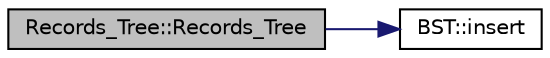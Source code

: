 digraph "Records_Tree::Records_Tree"
{
 // LATEX_PDF_SIZE
  edge [fontname="Helvetica",fontsize="10",labelfontname="Helvetica",labelfontsize="10"];
  node [fontname="Helvetica",fontsize="10",shape=record];
  rankdir="LR";
  Node1 [label="Records_Tree::Records_Tree",height=0.2,width=0.4,color="black", fillcolor="grey75", style="filled", fontcolor="black",tooltip="Esta função coloca na BST \"recordes\" todos os recordes presentes no ficheiro \"records...."];
  Node1 -> Node2 [color="midnightblue",fontsize="10",style="solid",fontname="Helvetica"];
  Node2 [label="BST::insert",height=0.2,width=0.4,color="black", fillcolor="white", style="filled",URL="$class_b_s_t.html#aea895bc48c9533dfcd2e01d227e01f33",tooltip=" "];
}
